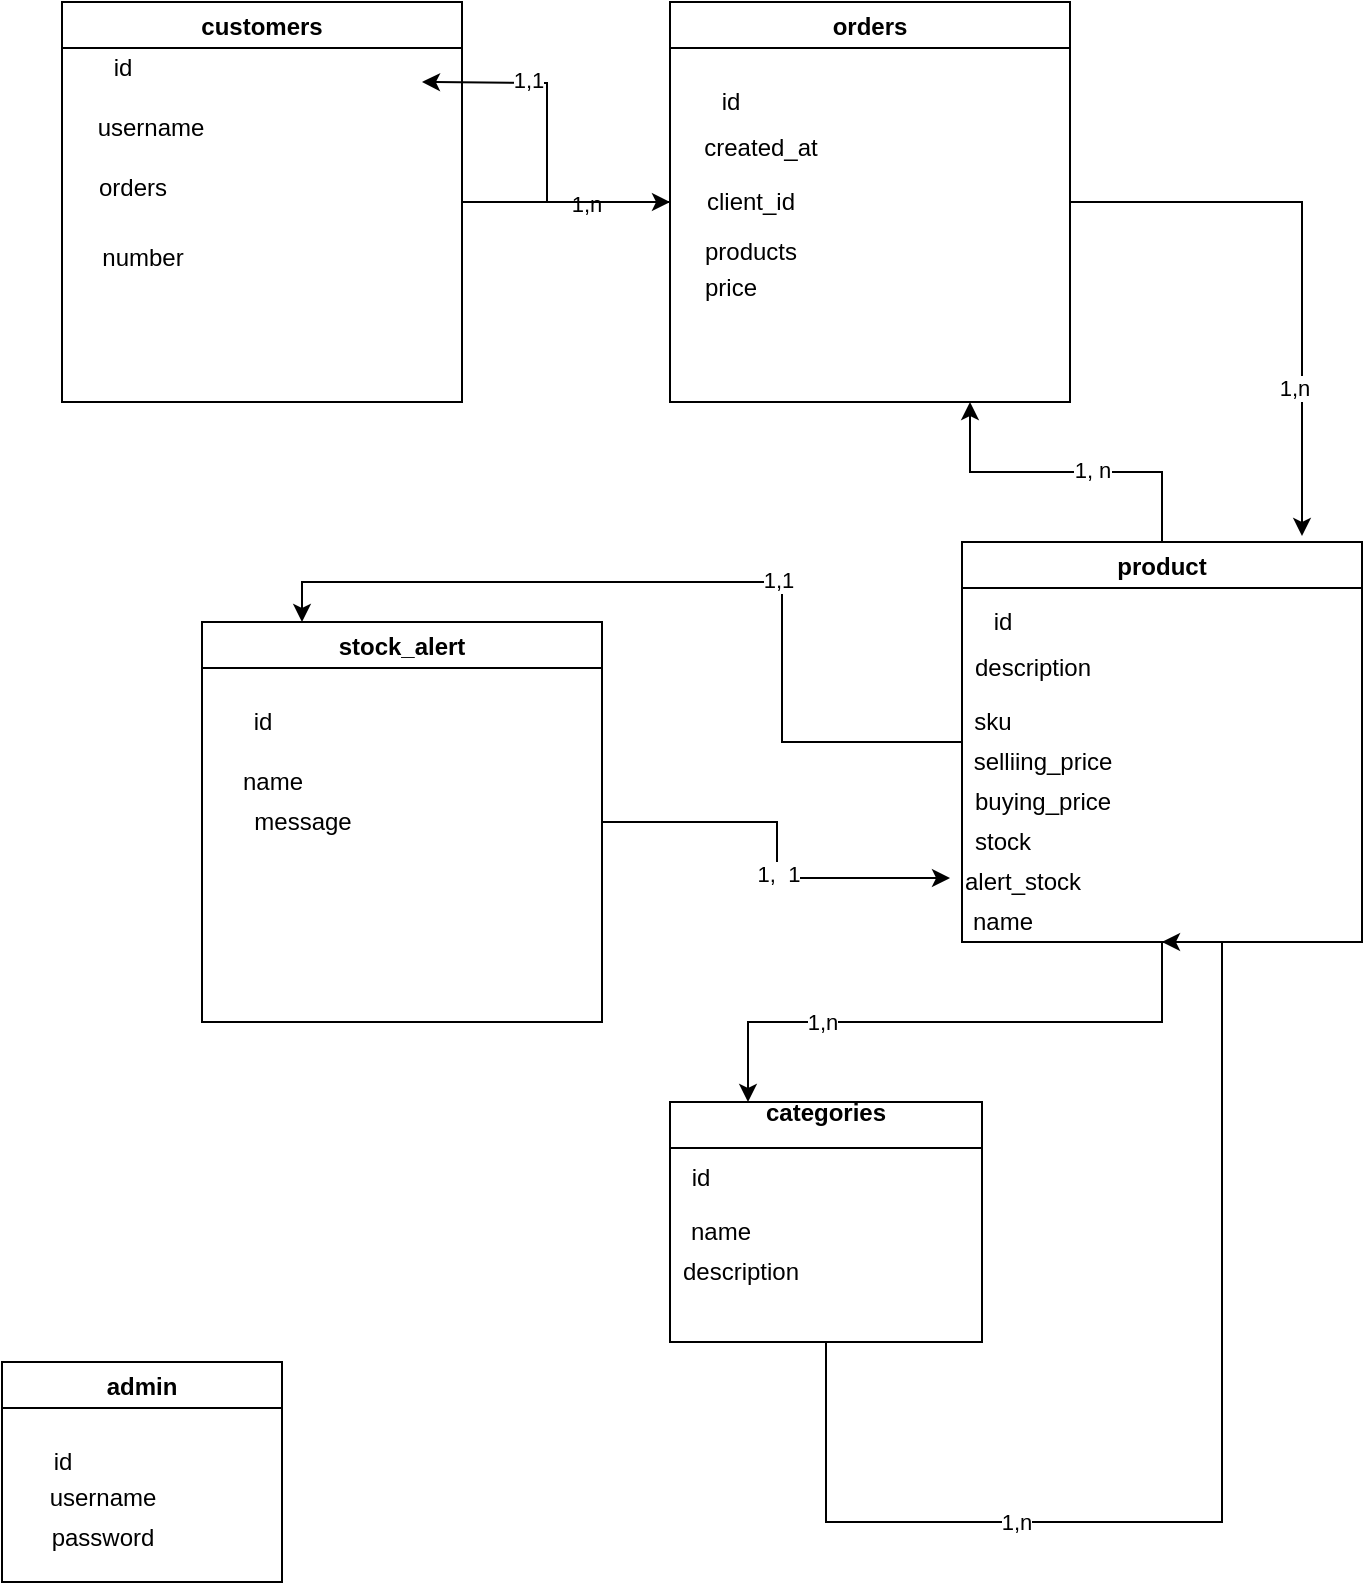 <mxfile version="16.5.6" type="github">
  <diagram id="N3LafEYGiO5j6gvTDvpE" name="Page-1">
    <mxGraphModel dx="1204" dy="1775" grid="1" gridSize="10" guides="1" tooltips="1" connect="1" arrows="1" fold="1" page="1" pageScale="1" pageWidth="827" pageHeight="1169" math="0" shadow="0">
      <root>
        <mxCell id="0" />
        <mxCell id="1" parent="0" />
        <mxCell id="OWPy5VjzWzichTIzqlJh-1" value="admin" style="swimlane;" vertex="1" parent="1">
          <mxGeometry x="80" y="510" width="140" height="110" as="geometry" />
        </mxCell>
        <mxCell id="OWPy5VjzWzichTIzqlJh-3" value="&lt;div&gt;username&lt;/div&gt;&lt;div&gt;&lt;br&gt;&lt;/div&gt;" style="text;html=1;align=center;verticalAlign=middle;resizable=0;points=[];autosize=1;strokeColor=none;fillColor=none;" vertex="1" parent="OWPy5VjzWzichTIzqlJh-1">
          <mxGeometry x="15" y="60" width="70" height="30" as="geometry" />
        </mxCell>
        <mxCell id="OWPy5VjzWzichTIzqlJh-4" value="&lt;div&gt;password&lt;/div&gt;&lt;div&gt;&lt;br&gt;&lt;/div&gt;" style="text;html=1;align=center;verticalAlign=middle;resizable=0;points=[];autosize=1;strokeColor=none;fillColor=none;" vertex="1" parent="OWPy5VjzWzichTIzqlJh-1">
          <mxGeometry x="15" y="80" width="70" height="30" as="geometry" />
        </mxCell>
        <mxCell id="OWPy5VjzWzichTIzqlJh-2" value="&lt;div&gt;id&lt;/div&gt;" style="text;html=1;align=center;verticalAlign=middle;resizable=0;points=[];autosize=1;strokeColor=none;fillColor=none;" vertex="1" parent="OWPy5VjzWzichTIzqlJh-1">
          <mxGeometry x="20" y="40" width="20" height="20" as="geometry" />
        </mxCell>
        <mxCell id="OWPy5VjzWzichTIzqlJh-54" style="edgeStyle=orthogonalEdgeStyle;rounded=0;orthogonalLoop=1;jettySize=auto;html=1;entryX=0;entryY=0.5;entryDx=0;entryDy=0;" edge="1" parent="1" source="OWPy5VjzWzichTIzqlJh-5" target="OWPy5VjzWzichTIzqlJh-14">
          <mxGeometry relative="1" as="geometry">
            <Array as="points">
              <mxPoint x="360" y="-70" />
              <mxPoint x="360" y="-70" />
            </Array>
          </mxGeometry>
        </mxCell>
        <mxCell id="OWPy5VjzWzichTIzqlJh-56" value="1,n" style="edgeLabel;html=1;align=center;verticalAlign=middle;resizable=0;points=[];" vertex="1" connectable="0" parent="OWPy5VjzWzichTIzqlJh-54">
          <mxGeometry x="0.192" y="-1" relative="1" as="geometry">
            <mxPoint as="offset" />
          </mxGeometry>
        </mxCell>
        <mxCell id="OWPy5VjzWzichTIzqlJh-5" value="customers" style="swimlane;" vertex="1" parent="1">
          <mxGeometry x="110" y="-170" width="200" height="200" as="geometry" />
        </mxCell>
        <mxCell id="OWPy5VjzWzichTIzqlJh-8" value="&lt;div&gt;orders&lt;/div&gt;&lt;div&gt;&lt;br&gt;&lt;/div&gt;" style="text;html=1;align=center;verticalAlign=middle;resizable=0;points=[];autosize=1;strokeColor=none;fillColor=none;" vertex="1" parent="OWPy5VjzWzichTIzqlJh-5">
          <mxGeometry x="10" y="85" width="50" height="30" as="geometry" />
        </mxCell>
        <mxCell id="OWPy5VjzWzichTIzqlJh-7" value="&lt;div&gt;username&lt;/div&gt;&lt;div&gt;&lt;br&gt;&lt;/div&gt;" style="text;html=1;align=center;verticalAlign=middle;resizable=0;points=[];autosize=1;strokeColor=none;fillColor=none;" vertex="1" parent="OWPy5VjzWzichTIzqlJh-5">
          <mxGeometry x="9" y="55" width="70" height="30" as="geometry" />
        </mxCell>
        <mxCell id="OWPy5VjzWzichTIzqlJh-9" value="&lt;div&gt;number&lt;/div&gt;&lt;div&gt;&lt;br&gt;&lt;/div&gt;" style="text;html=1;align=center;verticalAlign=middle;resizable=0;points=[];autosize=1;strokeColor=none;fillColor=none;" vertex="1" parent="OWPy5VjzWzichTIzqlJh-5">
          <mxGeometry x="10" y="120" width="60" height="30" as="geometry" />
        </mxCell>
        <mxCell id="OWPy5VjzWzichTIzqlJh-6" value="&lt;div&gt;id&lt;/div&gt;&lt;div&gt;&lt;br&gt;&lt;/div&gt;" style="text;html=1;align=center;verticalAlign=middle;resizable=0;points=[];autosize=1;strokeColor=none;fillColor=none;" vertex="1" parent="OWPy5VjzWzichTIzqlJh-5">
          <mxGeometry x="20" y="25" width="20" height="30" as="geometry" />
        </mxCell>
        <mxCell id="OWPy5VjzWzichTIzqlJh-39" style="edgeStyle=orthogonalEdgeStyle;rounded=0;orthogonalLoop=1;jettySize=auto;html=1;entryX=0.5;entryY=1;entryDx=0;entryDy=0;" edge="1" parent="1" source="OWPy5VjzWzichTIzqlJh-10" target="OWPy5VjzWzichTIzqlJh-21">
          <mxGeometry relative="1" as="geometry">
            <mxPoint x="690" y="460" as="targetPoint" />
            <Array as="points">
              <mxPoint x="690" y="590" />
            </Array>
          </mxGeometry>
        </mxCell>
        <mxCell id="OWPy5VjzWzichTIzqlJh-40" value="&lt;div&gt;1,n&lt;/div&gt;" style="edgeLabel;html=1;align=center;verticalAlign=middle;resizable=0;points=[];" vertex="1" connectable="0" parent="OWPy5VjzWzichTIzqlJh-39">
          <mxGeometry x="-0.393" relative="1" as="geometry">
            <mxPoint as="offset" />
          </mxGeometry>
        </mxCell>
        <mxCell id="OWPy5VjzWzichTIzqlJh-10" value="categories&#xa;" style="swimlane;" vertex="1" parent="1">
          <mxGeometry x="414" y="380" width="156" height="120" as="geometry" />
        </mxCell>
        <mxCell id="OWPy5VjzWzichTIzqlJh-12" value="&lt;div&gt;name&lt;/div&gt;" style="text;html=1;align=center;verticalAlign=middle;resizable=0;points=[];autosize=1;strokeColor=none;fillColor=none;" vertex="1" parent="OWPy5VjzWzichTIzqlJh-10">
          <mxGeometry y="55" width="50" height="20" as="geometry" />
        </mxCell>
        <mxCell id="OWPy5VjzWzichTIzqlJh-13" value="description" style="text;html=1;align=center;verticalAlign=middle;resizable=0;points=[];autosize=1;strokeColor=none;fillColor=none;" vertex="1" parent="OWPy5VjzWzichTIzqlJh-10">
          <mxGeometry y="75" width="70" height="20" as="geometry" />
        </mxCell>
        <mxCell id="OWPy5VjzWzichTIzqlJh-11" value="&lt;div&gt;id&lt;/div&gt;&lt;div&gt;&lt;br&gt;&lt;/div&gt;" style="text;html=1;align=center;verticalAlign=middle;resizable=0;points=[];autosize=1;strokeColor=none;fillColor=none;" vertex="1" parent="OWPy5VjzWzichTIzqlJh-10">
          <mxGeometry x="5" y="30" width="20" height="30" as="geometry" />
        </mxCell>
        <mxCell id="OWPy5VjzWzichTIzqlJh-50" style="edgeStyle=orthogonalEdgeStyle;rounded=0;orthogonalLoop=1;jettySize=auto;html=1;" edge="1" parent="1" source="OWPy5VjzWzichTIzqlJh-14">
          <mxGeometry relative="1" as="geometry">
            <mxPoint x="730" y="97" as="targetPoint" />
            <Array as="points">
              <mxPoint x="730" y="-70" />
            </Array>
          </mxGeometry>
        </mxCell>
        <mxCell id="OWPy5VjzWzichTIzqlJh-51" value="1,n" style="edgeLabel;html=1;align=center;verticalAlign=middle;resizable=0;points=[];" vertex="1" connectable="0" parent="OWPy5VjzWzichTIzqlJh-50">
          <mxGeometry x="0.477" y="-4" relative="1" as="geometry">
            <mxPoint as="offset" />
          </mxGeometry>
        </mxCell>
        <mxCell id="OWPy5VjzWzichTIzqlJh-57" style="edgeStyle=orthogonalEdgeStyle;rounded=0;orthogonalLoop=1;jettySize=auto;html=1;" edge="1" parent="1" source="OWPy5VjzWzichTIzqlJh-14">
          <mxGeometry relative="1" as="geometry">
            <mxPoint x="290" y="-130" as="targetPoint" />
          </mxGeometry>
        </mxCell>
        <mxCell id="OWPy5VjzWzichTIzqlJh-58" value="1,1" style="edgeLabel;html=1;align=center;verticalAlign=middle;resizable=0;points=[];" vertex="1" connectable="0" parent="OWPy5VjzWzichTIzqlJh-57">
          <mxGeometry x="0.424" y="-2" relative="1" as="geometry">
            <mxPoint as="offset" />
          </mxGeometry>
        </mxCell>
        <mxCell id="OWPy5VjzWzichTIzqlJh-14" value="orders" style="swimlane;" vertex="1" parent="1">
          <mxGeometry x="414" y="-170" width="200" height="200" as="geometry" />
        </mxCell>
        <mxCell id="OWPy5VjzWzichTIzqlJh-16" value="&lt;div&gt;created_at&lt;/div&gt;&lt;div&gt;&lt;br&gt;&lt;/div&gt;" style="text;html=1;align=center;verticalAlign=middle;resizable=0;points=[];autosize=1;strokeColor=none;fillColor=none;" vertex="1" parent="OWPy5VjzWzichTIzqlJh-14">
          <mxGeometry x="10" y="65" width="70" height="30" as="geometry" />
        </mxCell>
        <mxCell id="OWPy5VjzWzichTIzqlJh-19" value="&lt;div&gt;price&lt;/div&gt;&lt;div&gt;&lt;br&gt;&lt;/div&gt;" style="text;html=1;align=center;verticalAlign=middle;resizable=0;points=[];autosize=1;strokeColor=none;fillColor=none;" vertex="1" parent="OWPy5VjzWzichTIzqlJh-14">
          <mxGeometry x="10" y="135" width="40" height="30" as="geometry" />
        </mxCell>
        <mxCell id="OWPy5VjzWzichTIzqlJh-17" value="client_id" style="text;html=1;align=center;verticalAlign=middle;resizable=0;points=[];autosize=1;strokeColor=none;fillColor=none;" vertex="1" parent="OWPy5VjzWzichTIzqlJh-14">
          <mxGeometry x="10" y="90" width="60" height="20" as="geometry" />
        </mxCell>
        <mxCell id="OWPy5VjzWzichTIzqlJh-15" value="id" style="text;html=1;align=center;verticalAlign=middle;resizable=0;points=[];autosize=1;strokeColor=none;fillColor=none;" vertex="1" parent="OWPy5VjzWzichTIzqlJh-14">
          <mxGeometry x="20" y="40" width="20" height="20" as="geometry" />
        </mxCell>
        <mxCell id="OWPy5VjzWzichTIzqlJh-18" value="products" style="text;html=1;align=center;verticalAlign=middle;resizable=0;points=[];autosize=1;strokeColor=none;fillColor=none;" vertex="1" parent="OWPy5VjzWzichTIzqlJh-14">
          <mxGeometry x="10" y="115" width="60" height="20" as="geometry" />
        </mxCell>
        <mxCell id="OWPy5VjzWzichTIzqlJh-37" style="edgeStyle=orthogonalEdgeStyle;rounded=0;orthogonalLoop=1;jettySize=auto;html=1;entryX=0.25;entryY=0;entryDx=0;entryDy=0;" edge="1" parent="1" source="OWPy5VjzWzichTIzqlJh-21" target="OWPy5VjzWzichTIzqlJh-10">
          <mxGeometry relative="1" as="geometry" />
        </mxCell>
        <mxCell id="OWPy5VjzWzichTIzqlJh-38" value="1,n" style="edgeLabel;html=1;align=center;verticalAlign=middle;resizable=0;points=[];" vertex="1" connectable="0" parent="OWPy5VjzWzichTIzqlJh-37">
          <mxGeometry x="0.465" relative="1" as="geometry">
            <mxPoint as="offset" />
          </mxGeometry>
        </mxCell>
        <mxCell id="OWPy5VjzWzichTIzqlJh-44" style="edgeStyle=orthogonalEdgeStyle;rounded=0;orthogonalLoop=1;jettySize=auto;html=1;entryX=0.25;entryY=0;entryDx=0;entryDy=0;" edge="1" parent="1" source="OWPy5VjzWzichTIzqlJh-21" target="OWPy5VjzWzichTIzqlJh-32">
          <mxGeometry relative="1" as="geometry" />
        </mxCell>
        <mxCell id="OWPy5VjzWzichTIzqlJh-45" value="1,1" style="edgeLabel;html=1;align=center;verticalAlign=middle;resizable=0;points=[];" vertex="1" connectable="0" parent="OWPy5VjzWzichTIzqlJh-44">
          <mxGeometry x="-0.2" y="-1" relative="1" as="geometry">
            <mxPoint as="offset" />
          </mxGeometry>
        </mxCell>
        <mxCell id="OWPy5VjzWzichTIzqlJh-48" style="edgeStyle=orthogonalEdgeStyle;rounded=0;orthogonalLoop=1;jettySize=auto;html=1;entryX=0.75;entryY=1;entryDx=0;entryDy=0;" edge="1" parent="1" source="OWPy5VjzWzichTIzqlJh-21" target="OWPy5VjzWzichTIzqlJh-14">
          <mxGeometry relative="1" as="geometry" />
        </mxCell>
        <mxCell id="OWPy5VjzWzichTIzqlJh-49" value="1, n" style="edgeLabel;html=1;align=center;verticalAlign=middle;resizable=0;points=[];" vertex="1" connectable="0" parent="OWPy5VjzWzichTIzqlJh-48">
          <mxGeometry x="-0.157" y="-1" relative="1" as="geometry">
            <mxPoint as="offset" />
          </mxGeometry>
        </mxCell>
        <mxCell id="OWPy5VjzWzichTIzqlJh-21" value="product" style="swimlane;" vertex="1" parent="1">
          <mxGeometry x="560" y="100" width="200" height="200" as="geometry" />
        </mxCell>
        <mxCell id="OWPy5VjzWzichTIzqlJh-24" value="&lt;div&gt;description&lt;/div&gt;&lt;div&gt;&lt;br&gt;&lt;/div&gt;" style="text;html=1;align=center;verticalAlign=middle;resizable=0;points=[];autosize=1;strokeColor=none;fillColor=none;" vertex="1" parent="OWPy5VjzWzichTIzqlJh-21">
          <mxGeometry y="55" width="70" height="30" as="geometry" />
        </mxCell>
        <mxCell id="OWPy5VjzWzichTIzqlJh-26" value="&lt;div&gt;sku&lt;/div&gt;" style="text;html=1;align=center;verticalAlign=middle;resizable=0;points=[];autosize=1;strokeColor=none;fillColor=none;" vertex="1" parent="OWPy5VjzWzichTIzqlJh-21">
          <mxGeometry y="80" width="30" height="20" as="geometry" />
        </mxCell>
        <mxCell id="OWPy5VjzWzichTIzqlJh-28" value="&lt;div&gt;selliing_price&lt;/div&gt;" style="text;html=1;align=center;verticalAlign=middle;resizable=0;points=[];autosize=1;strokeColor=none;fillColor=none;" vertex="1" parent="OWPy5VjzWzichTIzqlJh-21">
          <mxGeometry y="100" width="80" height="20" as="geometry" />
        </mxCell>
        <mxCell id="OWPy5VjzWzichTIzqlJh-29" value="buying_price" style="text;html=1;align=center;verticalAlign=middle;resizable=0;points=[];autosize=1;strokeColor=none;fillColor=none;" vertex="1" parent="OWPy5VjzWzichTIzqlJh-21">
          <mxGeometry y="120" width="80" height="20" as="geometry" />
        </mxCell>
        <mxCell id="OWPy5VjzWzichTIzqlJh-30" value="&lt;div&gt;stock&lt;/div&gt;" style="text;html=1;align=center;verticalAlign=middle;resizable=0;points=[];autosize=1;strokeColor=none;fillColor=none;" vertex="1" parent="OWPy5VjzWzichTIzqlJh-21">
          <mxGeometry y="140" width="40" height="20" as="geometry" />
        </mxCell>
        <mxCell id="OWPy5VjzWzichTIzqlJh-31" value="alert_stock" style="text;html=1;align=center;verticalAlign=middle;resizable=0;points=[];autosize=1;strokeColor=none;fillColor=none;" vertex="1" parent="OWPy5VjzWzichTIzqlJh-21">
          <mxGeometry x="-5" y="160" width="70" height="20" as="geometry" />
        </mxCell>
        <mxCell id="OWPy5VjzWzichTIzqlJh-41" value="&lt;div&gt;name&lt;/div&gt;" style="text;html=1;align=center;verticalAlign=middle;resizable=0;points=[];autosize=1;strokeColor=none;fillColor=none;" vertex="1" parent="OWPy5VjzWzichTIzqlJh-21">
          <mxGeometry x="-5" y="180" width="50" height="20" as="geometry" />
        </mxCell>
        <mxCell id="OWPy5VjzWzichTIzqlJh-36" value="&lt;div&gt;id&lt;/div&gt;" style="text;html=1;align=center;verticalAlign=middle;resizable=0;points=[];autosize=1;strokeColor=none;fillColor=none;" vertex="1" parent="OWPy5VjzWzichTIzqlJh-21">
          <mxGeometry x="10" y="30" width="20" height="20" as="geometry" />
        </mxCell>
        <mxCell id="OWPy5VjzWzichTIzqlJh-42" style="edgeStyle=orthogonalEdgeStyle;rounded=0;orthogonalLoop=1;jettySize=auto;html=1;entryX=-0.014;entryY=0.4;entryDx=0;entryDy=0;entryPerimeter=0;" edge="1" parent="1" source="OWPy5VjzWzichTIzqlJh-32" target="OWPy5VjzWzichTIzqlJh-31">
          <mxGeometry relative="1" as="geometry">
            <mxPoint x="570" y="310" as="targetPoint" />
          </mxGeometry>
        </mxCell>
        <mxCell id="OWPy5VjzWzichTIzqlJh-43" value="1,&amp;nbsp; 1" style="edgeLabel;html=1;align=center;verticalAlign=middle;resizable=0;points=[];" vertex="1" connectable="0" parent="OWPy5VjzWzichTIzqlJh-42">
          <mxGeometry x="0.121" y="-1" relative="1" as="geometry">
            <mxPoint x="1" as="offset" />
          </mxGeometry>
        </mxCell>
        <mxCell id="OWPy5VjzWzichTIzqlJh-32" value="stock_alert" style="swimlane;" vertex="1" parent="1">
          <mxGeometry x="180" y="140" width="200" height="200" as="geometry" />
        </mxCell>
        <mxCell id="OWPy5VjzWzichTIzqlJh-33" value="&lt;div&gt;id&lt;/div&gt;" style="text;html=1;align=center;verticalAlign=middle;resizable=0;points=[];autosize=1;strokeColor=none;fillColor=none;" vertex="1" parent="OWPy5VjzWzichTIzqlJh-32">
          <mxGeometry x="20" y="40" width="20" height="20" as="geometry" />
        </mxCell>
        <mxCell id="OWPy5VjzWzichTIzqlJh-34" value="name" style="text;html=1;align=center;verticalAlign=middle;resizable=0;points=[];autosize=1;strokeColor=none;fillColor=none;" vertex="1" parent="OWPy5VjzWzichTIzqlJh-32">
          <mxGeometry x="10" y="70" width="50" height="20" as="geometry" />
        </mxCell>
        <mxCell id="OWPy5VjzWzichTIzqlJh-52" value="message" style="text;html=1;align=center;verticalAlign=middle;resizable=0;points=[];autosize=1;strokeColor=none;fillColor=none;" vertex="1" parent="OWPy5VjzWzichTIzqlJh-32">
          <mxGeometry x="20" y="90" width="60" height="20" as="geometry" />
        </mxCell>
      </root>
    </mxGraphModel>
  </diagram>
</mxfile>
